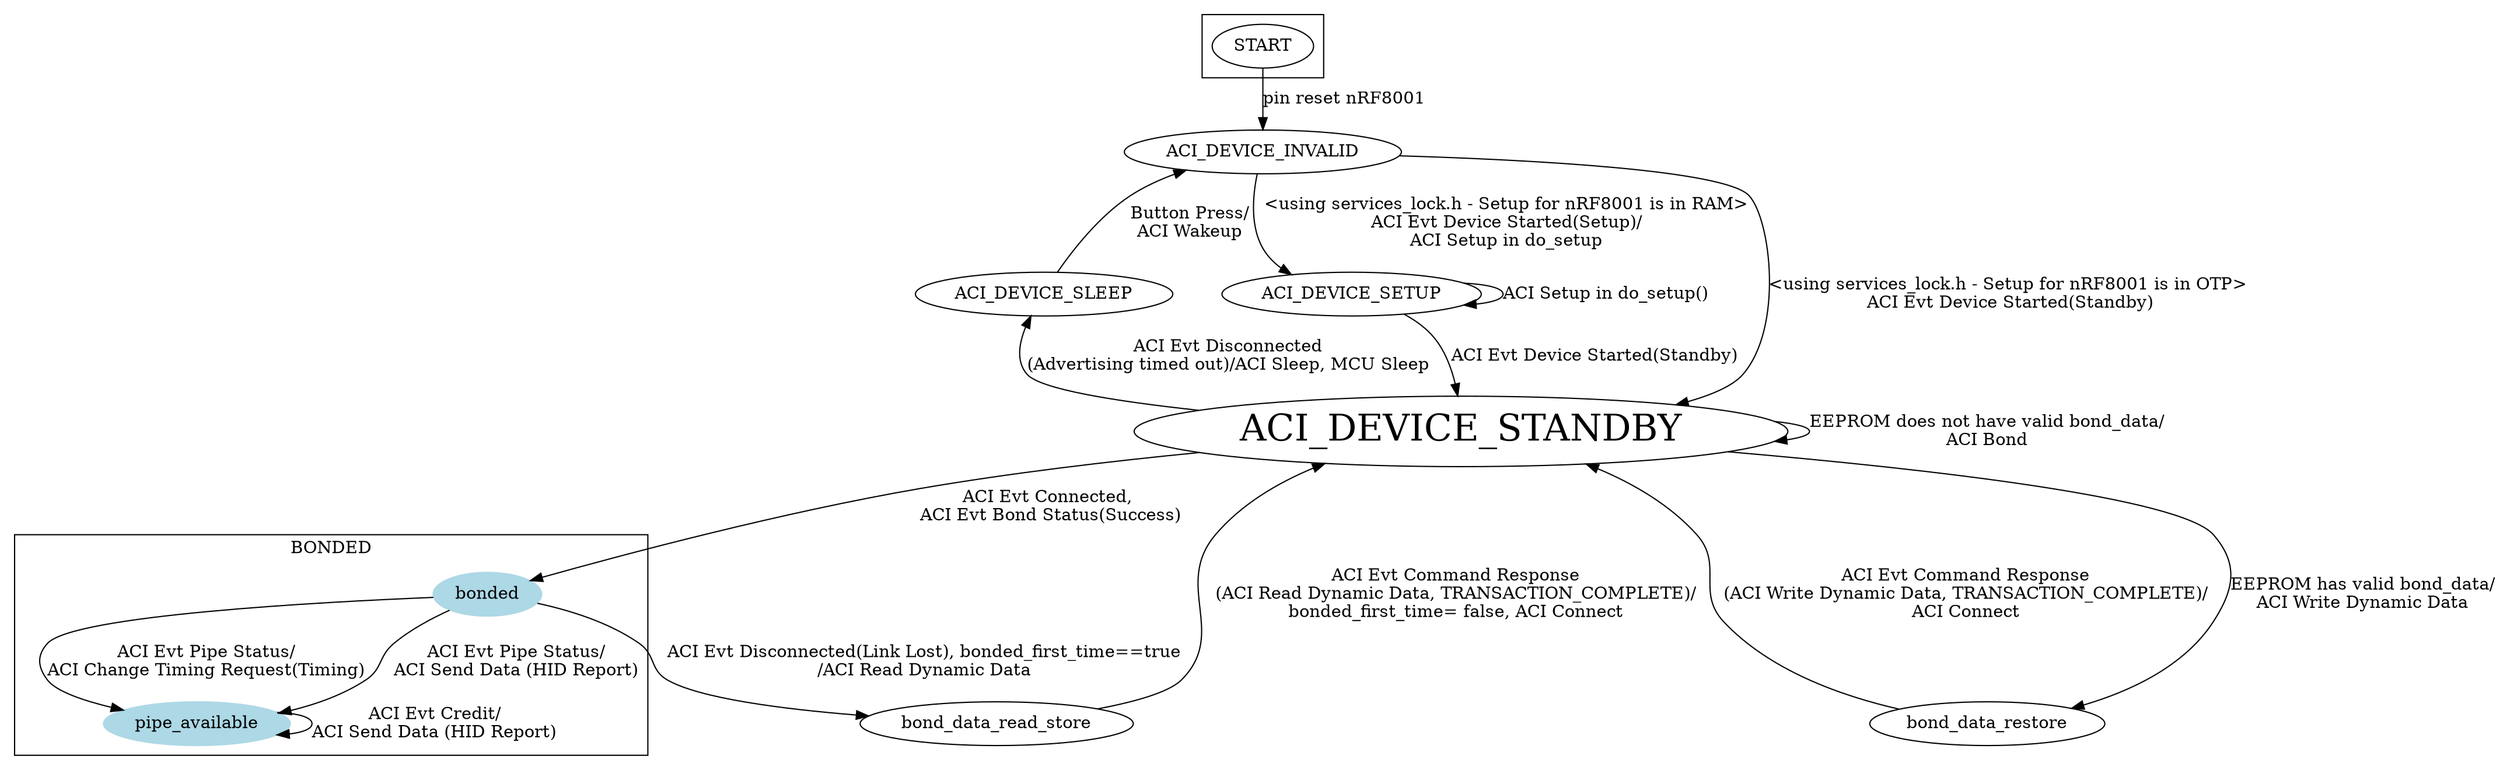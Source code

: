 /* (graphviz)
dot nRF8001.dot -Tpng -o nRF8001_HID_app_states.png */
digraph G {
    subgraph cluster_start {
        START_STATE [label="START"]
    }
    
    {
        rank=same; ACI_DEVICE_SLEEP; ACI_DEVICE_SETUP;
    }
    {
        rank=same; ACI_DEVICE_STANDBY;
    }
    {
        rank=same; bond_data_read_store; bond_data_restore;
    }

    subgraph cluster_bonded {
        node [style=filled, color=lightblue];
        label = "BONDED";
        bonded -> pipe_available [label="ACI Evt Pipe Status/\nACI Change Timing Request(Timing)"]; /* Wait ->Win 8 HID over GATT client to enable the HID Report by writing to the 
                                                                                                    Client Configuration Characteristic Descriptor (CCCD) of the HID Report*/
        bonded -> pipe_available [label="ACI Evt Pipe Status/\nACI Send Data (HID Report)"];
        pipe_available -> pipe_available [label="ACI Evt Credit/\nACI Send Data (HID Report)"];
        ACI_DEVICE_STANDBY [style=solid, color=black, fontsize=30]
    }
    
    /* Event/Action */
    
    START_STATE -> ACI_DEVICE_INVALID [label="pin reset nRF8001"]
    ACI_DEVICE_INVALID -> ACI_DEVICE_SETUP [label="<using services_lock.h - Setup for nRF8001 is in RAM>\nACI Evt Device Started(Setup)/\nACI Setup in do_setup"];
    
    ACI_DEVICE_INVALID -> ACI_DEVICE_STANDBY [label="<using services_lock.h - Setup for nRF8001 is in OTP>\n ACI Evt Device Started(Standby)"];
    
    ACI_DEVICE_SETUP -> ACI_DEVICE_SETUP [label="ACI Setup in do_setup()"];   /* do_setup uses the Setup messages generated by the nRFgo Studio in services.h or services_lock.h */
    ACI_DEVICE_SETUP -> ACI_DEVICE_STANDBY [label="ACI Evt Device Started(Standby)"];
    ACI_DEVICE_STANDBY -> ACI_DEVICE_STANDBY [label="EEPROM does not have valid bond_data/\nACI Bond"];    
    ACI_DEVICE_STANDBY -> bonded [label="ACI Evt Connected, \nACI Evt Bond Status(Success)"];    

    bonded -> bond_data_read_store [label="ACI Evt Disconnected(Link Lost), bonded_first_time==true\n/ACI Read Dynamic Data"];
    bond_data_read_store -> ACI_DEVICE_STANDBY [label="ACI Evt Command Response\n(ACI Read Dynamic Data, TRANSACTION_COMPLETE)/\nbonded_first_time= false, ACI Connect"];
        
    ACI_DEVICE_STANDBY -> bond_data_restore [label="EEPROM has valid bond_data/\nACI Write Dynamic Data"];
    bond_data_restore  -> ACI_DEVICE_STANDBY [label="ACI Evt Command Response\n(ACI Write Dynamic Data, TRANSACTION_COMPLETE)/\nACI Connect"];




    ACI_DEVICE_STANDBY -> ACI_DEVICE_SLEEP [label="ACI Evt Disconnected\n(Advertising timed out)/ACI Sleep, MCU Sleep"];
    ACI_DEVICE_SLEEP -> ACI_DEVICE_INVALID [label="Button Press/\nACI Wakeup"]   /* ACI Wakeup will generate a ACI Evt DeviceStarted(Setup) when Setup is in RAM */
                                                                                 /* ACI Wakeup will generate a ACI Evt DeviceStarted(Setup) when Setup is in OTP */

}